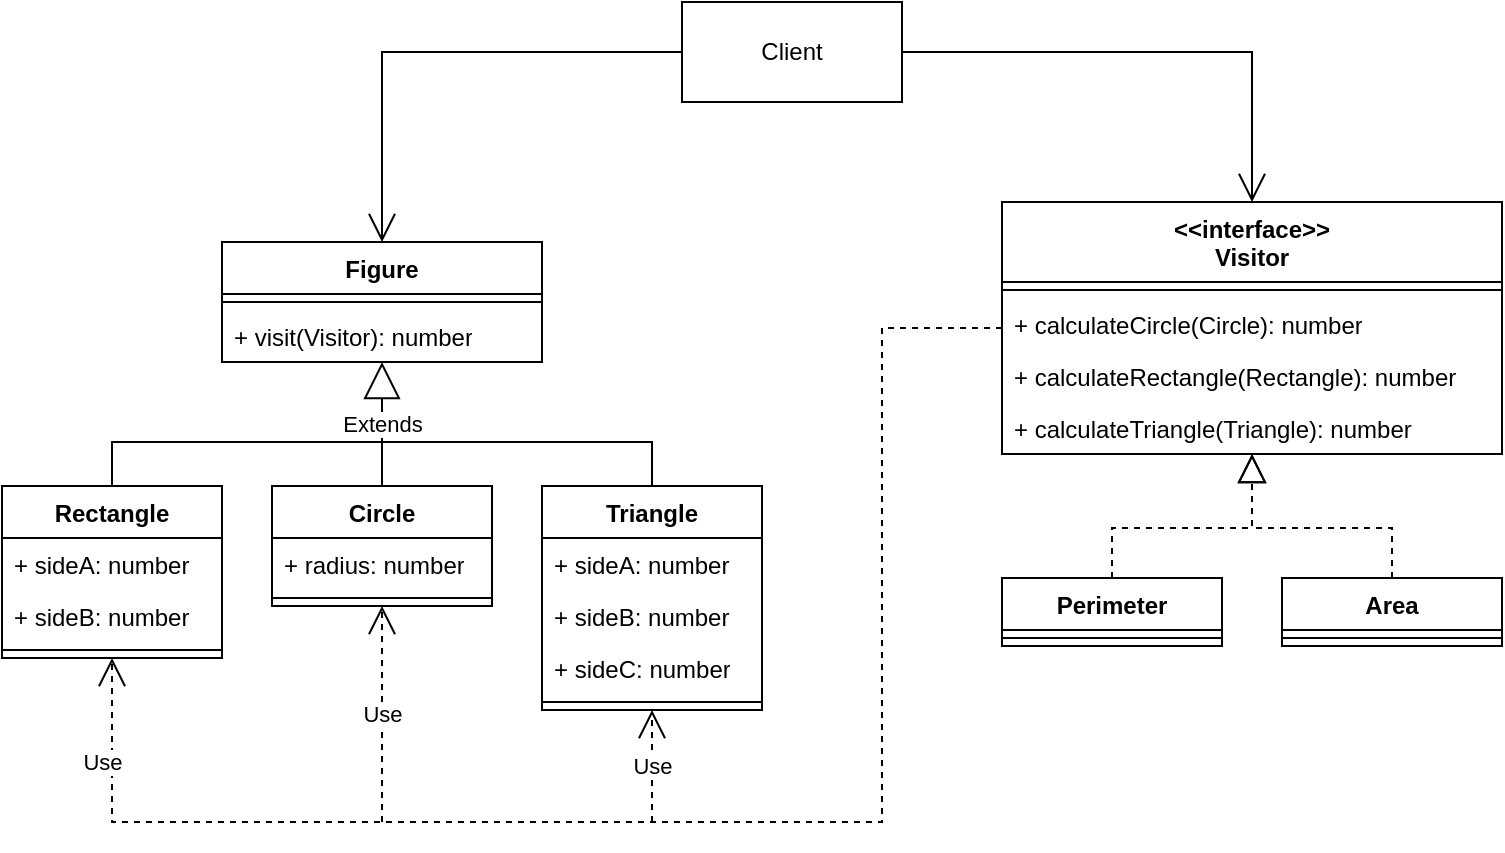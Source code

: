 <mxfile version="21.3.7" type="device">
  <diagram id="C5RBs43oDa-KdzZeNtuy" name="Page-1">
    <mxGraphModel dx="1050" dy="581" grid="1" gridSize="10" guides="1" tooltips="1" connect="1" arrows="1" fold="1" page="1" pageScale="1" pageWidth="827" pageHeight="1169" math="0" shadow="0">
      <root>
        <mxCell id="WIyWlLk6GJQsqaUBKTNV-0" />
        <mxCell id="WIyWlLk6GJQsqaUBKTNV-1" parent="WIyWlLk6GJQsqaUBKTNV-0" />
        <mxCell id="GQACmn0jV0vaVqxmoJ_N-4" value="Client" style="html=1;whiteSpace=wrap;" parent="WIyWlLk6GJQsqaUBKTNV-1" vertex="1">
          <mxGeometry x="380" y="30" width="110" height="50" as="geometry" />
        </mxCell>
        <mxCell id="lJk71uiEytaqiPw6c5SH-0" value="Circle" style="swimlane;fontStyle=1;align=center;verticalAlign=top;childLayout=stackLayout;horizontal=1;startSize=26;horizontalStack=0;resizeParent=1;resizeParentMax=0;resizeLast=0;collapsible=1;marginBottom=0;whiteSpace=wrap;html=1;" vertex="1" parent="WIyWlLk6GJQsqaUBKTNV-1">
          <mxGeometry x="175" y="272" width="110" height="60" as="geometry" />
        </mxCell>
        <mxCell id="lJk71uiEytaqiPw6c5SH-1" value="+ radius: number" style="text;strokeColor=none;fillColor=none;align=left;verticalAlign=top;spacingLeft=4;spacingRight=4;overflow=hidden;rotatable=0;points=[[0,0.5],[1,0.5]];portConstraint=eastwest;whiteSpace=wrap;html=1;" vertex="1" parent="lJk71uiEytaqiPw6c5SH-0">
          <mxGeometry y="26" width="110" height="26" as="geometry" />
        </mxCell>
        <mxCell id="lJk71uiEytaqiPw6c5SH-2" value="" style="line;strokeWidth=1;fillColor=none;align=left;verticalAlign=middle;spacingTop=-1;spacingLeft=3;spacingRight=3;rotatable=0;labelPosition=right;points=[];portConstraint=eastwest;strokeColor=inherit;" vertex="1" parent="lJk71uiEytaqiPw6c5SH-0">
          <mxGeometry y="52" width="110" height="8" as="geometry" />
        </mxCell>
        <mxCell id="lJk71uiEytaqiPw6c5SH-4" value="Figure" style="swimlane;fontStyle=1;align=center;verticalAlign=top;childLayout=stackLayout;horizontal=1;startSize=26;horizontalStack=0;resizeParent=1;resizeParentMax=0;resizeLast=0;collapsible=1;marginBottom=0;whiteSpace=wrap;html=1;" vertex="1" parent="WIyWlLk6GJQsqaUBKTNV-1">
          <mxGeometry x="150" y="150" width="160" height="60" as="geometry" />
        </mxCell>
        <mxCell id="lJk71uiEytaqiPw6c5SH-6" value="" style="line;strokeWidth=1;fillColor=none;align=left;verticalAlign=middle;spacingTop=-1;spacingLeft=3;spacingRight=3;rotatable=0;labelPosition=right;points=[];portConstraint=eastwest;strokeColor=inherit;" vertex="1" parent="lJk71uiEytaqiPw6c5SH-4">
          <mxGeometry y="26" width="160" height="8" as="geometry" />
        </mxCell>
        <mxCell id="lJk71uiEytaqiPw6c5SH-7" value="+ visit(Visitor): number" style="text;strokeColor=none;fillColor=none;align=left;verticalAlign=top;spacingLeft=4;spacingRight=4;overflow=hidden;rotatable=0;points=[[0,0.5],[1,0.5]];portConstraint=eastwest;whiteSpace=wrap;html=1;" vertex="1" parent="lJk71uiEytaqiPw6c5SH-4">
          <mxGeometry y="34" width="160" height="26" as="geometry" />
        </mxCell>
        <mxCell id="lJk71uiEytaqiPw6c5SH-8" value="Rectangle" style="swimlane;fontStyle=1;align=center;verticalAlign=top;childLayout=stackLayout;horizontal=1;startSize=26;horizontalStack=0;resizeParent=1;resizeParentMax=0;resizeLast=0;collapsible=1;marginBottom=0;whiteSpace=wrap;html=1;" vertex="1" parent="WIyWlLk6GJQsqaUBKTNV-1">
          <mxGeometry x="40" y="272" width="110" height="86" as="geometry" />
        </mxCell>
        <mxCell id="lJk71uiEytaqiPw6c5SH-9" value="+ sideA: number" style="text;strokeColor=none;fillColor=none;align=left;verticalAlign=top;spacingLeft=4;spacingRight=4;overflow=hidden;rotatable=0;points=[[0,0.5],[1,0.5]];portConstraint=eastwest;whiteSpace=wrap;html=1;" vertex="1" parent="lJk71uiEytaqiPw6c5SH-8">
          <mxGeometry y="26" width="110" height="26" as="geometry" />
        </mxCell>
        <mxCell id="lJk71uiEytaqiPw6c5SH-12" value="+ sideB: number" style="text;strokeColor=none;fillColor=none;align=left;verticalAlign=top;spacingLeft=4;spacingRight=4;overflow=hidden;rotatable=0;points=[[0,0.5],[1,0.5]];portConstraint=eastwest;whiteSpace=wrap;html=1;" vertex="1" parent="lJk71uiEytaqiPw6c5SH-8">
          <mxGeometry y="52" width="110" height="26" as="geometry" />
        </mxCell>
        <mxCell id="lJk71uiEytaqiPw6c5SH-10" value="" style="line;strokeWidth=1;fillColor=none;align=left;verticalAlign=middle;spacingTop=-1;spacingLeft=3;spacingRight=3;rotatable=0;labelPosition=right;points=[];portConstraint=eastwest;strokeColor=inherit;" vertex="1" parent="lJk71uiEytaqiPw6c5SH-8">
          <mxGeometry y="78" width="110" height="8" as="geometry" />
        </mxCell>
        <mxCell id="lJk71uiEytaqiPw6c5SH-13" value="Triangle" style="swimlane;fontStyle=1;align=center;verticalAlign=top;childLayout=stackLayout;horizontal=1;startSize=26;horizontalStack=0;resizeParent=1;resizeParentMax=0;resizeLast=0;collapsible=1;marginBottom=0;whiteSpace=wrap;html=1;" vertex="1" parent="WIyWlLk6GJQsqaUBKTNV-1">
          <mxGeometry x="310" y="272" width="110" height="112" as="geometry" />
        </mxCell>
        <mxCell id="lJk71uiEytaqiPw6c5SH-14" value="+ sideA: number" style="text;strokeColor=none;fillColor=none;align=left;verticalAlign=top;spacingLeft=4;spacingRight=4;overflow=hidden;rotatable=0;points=[[0,0.5],[1,0.5]];portConstraint=eastwest;whiteSpace=wrap;html=1;" vertex="1" parent="lJk71uiEytaqiPw6c5SH-13">
          <mxGeometry y="26" width="110" height="26" as="geometry" />
        </mxCell>
        <mxCell id="lJk71uiEytaqiPw6c5SH-15" value="+ sideB: number" style="text;strokeColor=none;fillColor=none;align=left;verticalAlign=top;spacingLeft=4;spacingRight=4;overflow=hidden;rotatable=0;points=[[0,0.5],[1,0.5]];portConstraint=eastwest;whiteSpace=wrap;html=1;" vertex="1" parent="lJk71uiEytaqiPw6c5SH-13">
          <mxGeometry y="52" width="110" height="26" as="geometry" />
        </mxCell>
        <mxCell id="lJk71uiEytaqiPw6c5SH-17" value="+ sideC: number" style="text;strokeColor=none;fillColor=none;align=left;verticalAlign=top;spacingLeft=4;spacingRight=4;overflow=hidden;rotatable=0;points=[[0,0.5],[1,0.5]];portConstraint=eastwest;whiteSpace=wrap;html=1;" vertex="1" parent="lJk71uiEytaqiPw6c5SH-13">
          <mxGeometry y="78" width="110" height="26" as="geometry" />
        </mxCell>
        <mxCell id="lJk71uiEytaqiPw6c5SH-16" value="" style="line;strokeWidth=1;fillColor=none;align=left;verticalAlign=middle;spacingTop=-1;spacingLeft=3;spacingRight=3;rotatable=0;labelPosition=right;points=[];portConstraint=eastwest;strokeColor=inherit;" vertex="1" parent="lJk71uiEytaqiPw6c5SH-13">
          <mxGeometry y="104" width="110" height="8" as="geometry" />
        </mxCell>
        <mxCell id="lJk71uiEytaqiPw6c5SH-18" value="&amp;lt;&amp;lt;interface&amp;gt;&amp;gt;&lt;br&gt;Visitor" style="swimlane;fontStyle=1;align=center;verticalAlign=top;childLayout=stackLayout;horizontal=1;startSize=40;horizontalStack=0;resizeParent=1;resizeParentMax=0;resizeLast=0;collapsible=1;marginBottom=0;whiteSpace=wrap;html=1;" vertex="1" parent="WIyWlLk6GJQsqaUBKTNV-1">
          <mxGeometry x="540" y="130" width="250" height="126" as="geometry" />
        </mxCell>
        <mxCell id="lJk71uiEytaqiPw6c5SH-20" value="" style="line;strokeWidth=1;fillColor=none;align=left;verticalAlign=middle;spacingTop=-1;spacingLeft=3;spacingRight=3;rotatable=0;labelPosition=right;points=[];portConstraint=eastwest;strokeColor=inherit;" vertex="1" parent="lJk71uiEytaqiPw6c5SH-18">
          <mxGeometry y="40" width="250" height="8" as="geometry" />
        </mxCell>
        <mxCell id="lJk71uiEytaqiPw6c5SH-21" value="+ calculateCircle(Circle): number" style="text;strokeColor=none;fillColor=none;align=left;verticalAlign=top;spacingLeft=4;spacingRight=4;overflow=hidden;rotatable=0;points=[[0,0.5],[1,0.5]];portConstraint=eastwest;whiteSpace=wrap;html=1;" vertex="1" parent="lJk71uiEytaqiPw6c5SH-18">
          <mxGeometry y="48" width="250" height="26" as="geometry" />
        </mxCell>
        <mxCell id="lJk71uiEytaqiPw6c5SH-22" value="+ calculateRectangle(Rectangle): number" style="text;strokeColor=none;fillColor=none;align=left;verticalAlign=top;spacingLeft=4;spacingRight=4;overflow=hidden;rotatable=0;points=[[0,0.5],[1,0.5]];portConstraint=eastwest;whiteSpace=wrap;html=1;" vertex="1" parent="lJk71uiEytaqiPw6c5SH-18">
          <mxGeometry y="74" width="250" height="26" as="geometry" />
        </mxCell>
        <mxCell id="lJk71uiEytaqiPw6c5SH-23" value="+ calculateTriangle(Triangle): number" style="text;strokeColor=none;fillColor=none;align=left;verticalAlign=top;spacingLeft=4;spacingRight=4;overflow=hidden;rotatable=0;points=[[0,0.5],[1,0.5]];portConstraint=eastwest;whiteSpace=wrap;html=1;" vertex="1" parent="lJk71uiEytaqiPw6c5SH-18">
          <mxGeometry y="100" width="250" height="26" as="geometry" />
        </mxCell>
        <mxCell id="lJk71uiEytaqiPw6c5SH-24" value="Perimeter" style="swimlane;fontStyle=1;align=center;verticalAlign=top;childLayout=stackLayout;horizontal=1;startSize=26;horizontalStack=0;resizeParent=1;resizeParentMax=0;resizeLast=0;collapsible=1;marginBottom=0;whiteSpace=wrap;html=1;" vertex="1" parent="WIyWlLk6GJQsqaUBKTNV-1">
          <mxGeometry x="540" y="318" width="110" height="34" as="geometry" />
        </mxCell>
        <mxCell id="lJk71uiEytaqiPw6c5SH-26" value="" style="line;strokeWidth=1;fillColor=none;align=left;verticalAlign=middle;spacingTop=-1;spacingLeft=3;spacingRight=3;rotatable=0;labelPosition=right;points=[];portConstraint=eastwest;strokeColor=inherit;" vertex="1" parent="lJk71uiEytaqiPw6c5SH-24">
          <mxGeometry y="26" width="110" height="8" as="geometry" />
        </mxCell>
        <mxCell id="lJk71uiEytaqiPw6c5SH-28" value="Area" style="swimlane;fontStyle=1;align=center;verticalAlign=top;childLayout=stackLayout;horizontal=1;startSize=26;horizontalStack=0;resizeParent=1;resizeParentMax=0;resizeLast=0;collapsible=1;marginBottom=0;whiteSpace=wrap;html=1;" vertex="1" parent="WIyWlLk6GJQsqaUBKTNV-1">
          <mxGeometry x="680" y="318" width="110" height="34" as="geometry" />
        </mxCell>
        <mxCell id="lJk71uiEytaqiPw6c5SH-29" value="" style="line;strokeWidth=1;fillColor=none;align=left;verticalAlign=middle;spacingTop=-1;spacingLeft=3;spacingRight=3;rotatable=0;labelPosition=right;points=[];portConstraint=eastwest;strokeColor=inherit;" vertex="1" parent="lJk71uiEytaqiPw6c5SH-28">
          <mxGeometry y="26" width="110" height="8" as="geometry" />
        </mxCell>
        <mxCell id="lJk71uiEytaqiPw6c5SH-30" value="Extends" style="endArrow=block;endSize=16;endFill=0;html=1;rounded=0;" edge="1" parent="WIyWlLk6GJQsqaUBKTNV-1" source="lJk71uiEytaqiPw6c5SH-0" target="lJk71uiEytaqiPw6c5SH-4">
          <mxGeometry width="160" relative="1" as="geometry">
            <mxPoint x="50" y="420" as="sourcePoint" />
            <mxPoint x="210" y="420" as="targetPoint" />
          </mxGeometry>
        </mxCell>
        <mxCell id="lJk71uiEytaqiPw6c5SH-31" value="" style="endArrow=none;html=1;rounded=0;" edge="1" parent="WIyWlLk6GJQsqaUBKTNV-1" source="lJk71uiEytaqiPw6c5SH-8" target="lJk71uiEytaqiPw6c5SH-13">
          <mxGeometry width="50" height="50" relative="1" as="geometry">
            <mxPoint x="160" y="550" as="sourcePoint" />
            <mxPoint x="210" y="500" as="targetPoint" />
            <Array as="points">
              <mxPoint x="95" y="250" />
              <mxPoint x="365" y="250" />
            </Array>
          </mxGeometry>
        </mxCell>
        <mxCell id="lJk71uiEytaqiPw6c5SH-32" value="" style="endArrow=block;dashed=1;endFill=0;endSize=12;html=1;rounded=0;" edge="1" parent="WIyWlLk6GJQsqaUBKTNV-1" source="lJk71uiEytaqiPw6c5SH-24" target="lJk71uiEytaqiPw6c5SH-18">
          <mxGeometry width="160" relative="1" as="geometry">
            <mxPoint x="500" y="453" as="sourcePoint" />
            <mxPoint x="660" y="453" as="targetPoint" />
            <Array as="points">
              <mxPoint x="595" y="293" />
              <mxPoint x="665" y="293" />
            </Array>
          </mxGeometry>
        </mxCell>
        <mxCell id="lJk71uiEytaqiPw6c5SH-33" value="" style="endArrow=block;dashed=1;endFill=0;endSize=12;html=1;rounded=0;" edge="1" parent="WIyWlLk6GJQsqaUBKTNV-1" source="lJk71uiEytaqiPw6c5SH-28" target="lJk71uiEytaqiPw6c5SH-18">
          <mxGeometry width="160" relative="1" as="geometry">
            <mxPoint x="360" y="533" as="sourcePoint" />
            <mxPoint x="520" y="533" as="targetPoint" />
            <Array as="points">
              <mxPoint x="735" y="293" />
              <mxPoint x="665" y="293" />
            </Array>
          </mxGeometry>
        </mxCell>
        <mxCell id="lJk71uiEytaqiPw6c5SH-34" value="Use" style="endArrow=open;endSize=12;dashed=1;html=1;rounded=0;" edge="1" parent="WIyWlLk6GJQsqaUBKTNV-1" source="lJk71uiEytaqiPw6c5SH-18" target="lJk71uiEytaqiPw6c5SH-8">
          <mxGeometry x="0.866" y="5" width="160" relative="1" as="geometry">
            <mxPoint x="270" y="480" as="sourcePoint" />
            <mxPoint x="100" y="400" as="targetPoint" />
            <Array as="points">
              <mxPoint x="480" y="193" />
              <mxPoint x="480" y="440" />
              <mxPoint x="95" y="440" />
            </Array>
            <mxPoint as="offset" />
          </mxGeometry>
        </mxCell>
        <mxCell id="lJk71uiEytaqiPw6c5SH-36" value="Use" style="endArrow=open;endSize=12;dashed=1;html=1;rounded=0;" edge="1" parent="WIyWlLk6GJQsqaUBKTNV-1" target="lJk71uiEytaqiPw6c5SH-0">
          <mxGeometry width="160" relative="1" as="geometry">
            <mxPoint x="230" y="440" as="sourcePoint" />
            <mxPoint x="240" y="520" as="targetPoint" />
          </mxGeometry>
        </mxCell>
        <mxCell id="lJk71uiEytaqiPw6c5SH-37" value="Use" style="endArrow=open;endSize=12;dashed=1;html=1;rounded=0;" edge="1" parent="WIyWlLk6GJQsqaUBKTNV-1" target="lJk71uiEytaqiPw6c5SH-13">
          <mxGeometry width="160" relative="1" as="geometry">
            <mxPoint x="365" y="440" as="sourcePoint" />
            <mxPoint x="470" y="480" as="targetPoint" />
          </mxGeometry>
        </mxCell>
        <mxCell id="lJk71uiEytaqiPw6c5SH-38" value="" style="endArrow=open;endFill=1;endSize=12;html=1;rounded=0;" edge="1" parent="WIyWlLk6GJQsqaUBKTNV-1" source="GQACmn0jV0vaVqxmoJ_N-4" target="lJk71uiEytaqiPw6c5SH-4">
          <mxGeometry width="160" relative="1" as="geometry">
            <mxPoint x="90" y="100" as="sourcePoint" />
            <mxPoint x="250" y="100" as="targetPoint" />
            <Array as="points">
              <mxPoint x="230" y="55" />
            </Array>
          </mxGeometry>
        </mxCell>
        <mxCell id="lJk71uiEytaqiPw6c5SH-39" value="" style="endArrow=open;endFill=1;endSize=12;html=1;rounded=0;" edge="1" parent="WIyWlLk6GJQsqaUBKTNV-1" source="GQACmn0jV0vaVqxmoJ_N-4" target="lJk71uiEytaqiPw6c5SH-18">
          <mxGeometry width="160" relative="1" as="geometry">
            <mxPoint x="490" y="55" as="sourcePoint" />
            <mxPoint x="650" y="55" as="targetPoint" />
            <Array as="points">
              <mxPoint x="665" y="55" />
            </Array>
          </mxGeometry>
        </mxCell>
      </root>
    </mxGraphModel>
  </diagram>
</mxfile>
